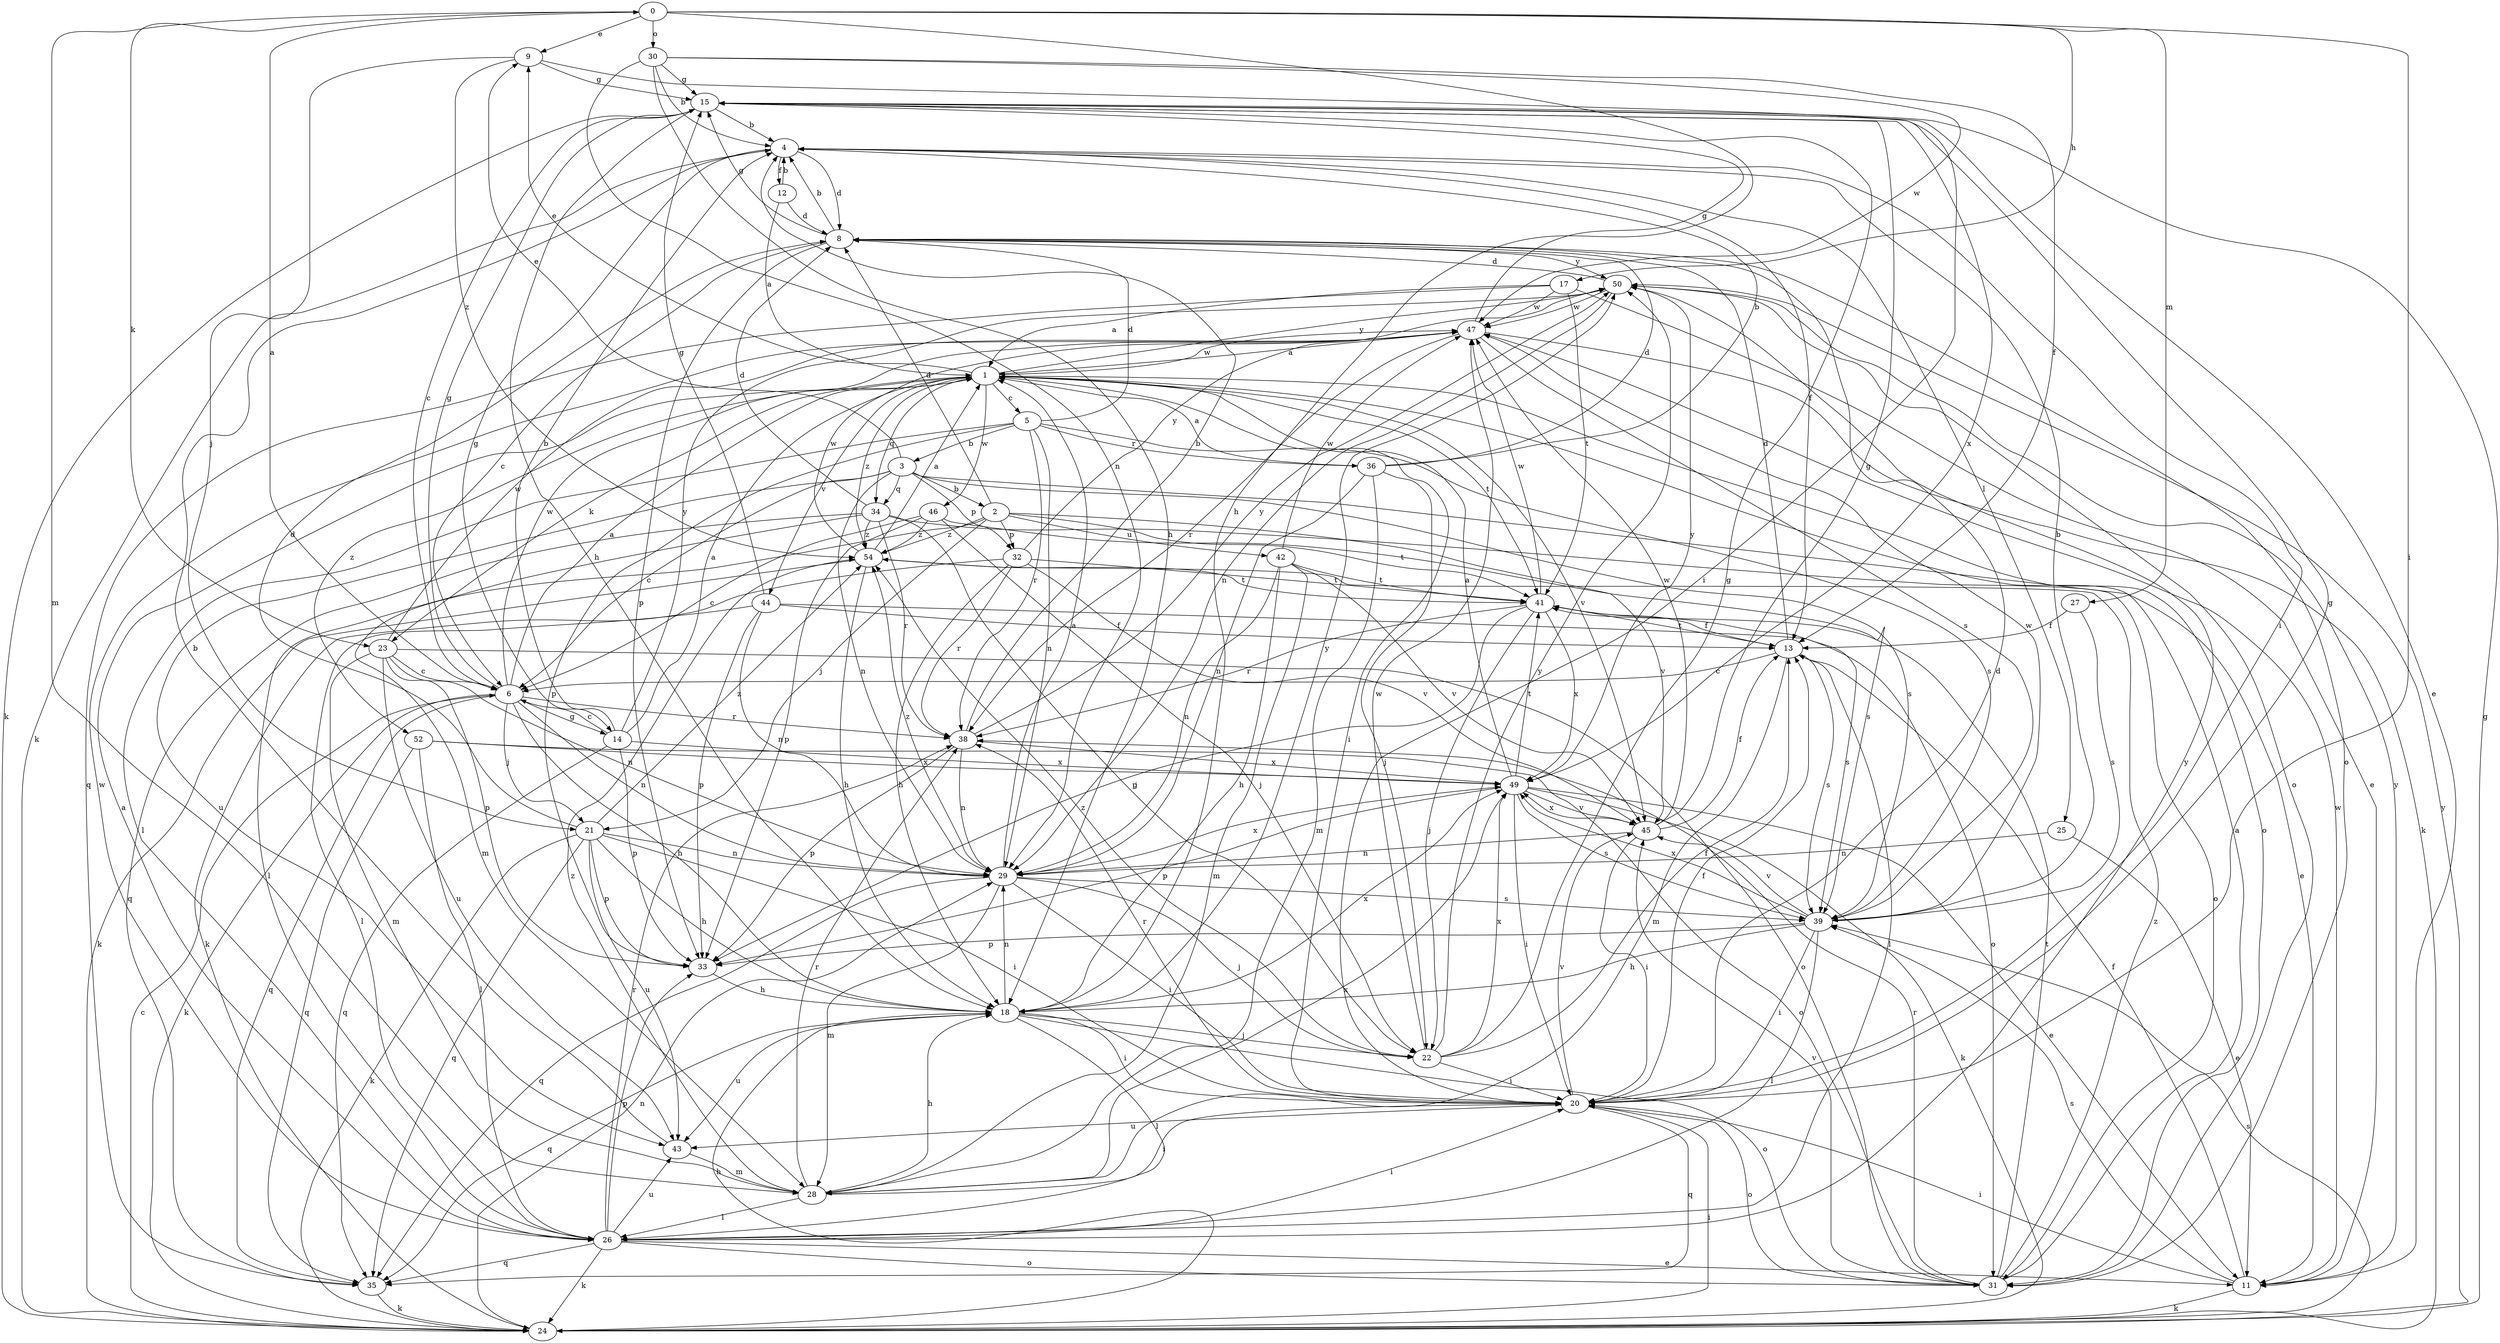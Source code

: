 strict digraph  {
0;
1;
2;
3;
4;
5;
6;
8;
9;
11;
12;
13;
14;
15;
17;
18;
20;
21;
22;
23;
24;
25;
26;
27;
28;
29;
30;
31;
32;
33;
34;
35;
36;
38;
39;
41;
42;
43;
44;
45;
46;
47;
49;
50;
52;
54;
0 -> 9  [label=e];
0 -> 17  [label=h];
0 -> 18  [label=h];
0 -> 20  [label=i];
0 -> 23  [label=k];
0 -> 27  [label=m];
0 -> 28  [label=m];
0 -> 30  [label=o];
1 -> 5  [label=c];
1 -> 9  [label=e];
1 -> 20  [label=i];
1 -> 23  [label=k];
1 -> 31  [label=o];
1 -> 34  [label=q];
1 -> 41  [label=t];
1 -> 44  [label=v];
1 -> 45  [label=v];
1 -> 46  [label=w];
1 -> 47  [label=w];
1 -> 50  [label=y];
1 -> 52  [label=z];
1 -> 54  [label=z];
2 -> 8  [label=d];
2 -> 21  [label=j];
2 -> 28  [label=m];
2 -> 32  [label=p];
2 -> 41  [label=t];
2 -> 42  [label=u];
2 -> 45  [label=v];
2 -> 54  [label=z];
3 -> 2  [label=b];
3 -> 6  [label=c];
3 -> 9  [label=e];
3 -> 11  [label=e];
3 -> 29  [label=n];
3 -> 32  [label=p];
3 -> 34  [label=q];
3 -> 39  [label=s];
3 -> 43  [label=u];
4 -> 8  [label=d];
4 -> 12  [label=f];
4 -> 13  [label=f];
4 -> 14  [label=g];
4 -> 20  [label=i];
4 -> 24  [label=k];
4 -> 25  [label=l];
5 -> 3  [label=b];
5 -> 8  [label=d];
5 -> 26  [label=l];
5 -> 29  [label=n];
5 -> 33  [label=p];
5 -> 36  [label=r];
5 -> 38  [label=r];
5 -> 39  [label=s];
6 -> 0  [label=a];
6 -> 1  [label=a];
6 -> 14  [label=g];
6 -> 15  [label=g];
6 -> 18  [label=h];
6 -> 21  [label=j];
6 -> 24  [label=k];
6 -> 29  [label=n];
6 -> 35  [label=q];
6 -> 38  [label=r];
6 -> 47  [label=w];
8 -> 4  [label=b];
8 -> 6  [label=c];
8 -> 15  [label=g];
8 -> 31  [label=o];
8 -> 33  [label=p];
8 -> 50  [label=y];
9 -> 15  [label=g];
9 -> 20  [label=i];
9 -> 21  [label=j];
9 -> 54  [label=z];
11 -> 13  [label=f];
11 -> 20  [label=i];
11 -> 24  [label=k];
11 -> 39  [label=s];
11 -> 47  [label=w];
11 -> 50  [label=y];
12 -> 1  [label=a];
12 -> 4  [label=b];
12 -> 8  [label=d];
13 -> 6  [label=c];
13 -> 8  [label=d];
13 -> 26  [label=l];
13 -> 28  [label=m];
13 -> 39  [label=s];
13 -> 41  [label=t];
14 -> 1  [label=a];
14 -> 4  [label=b];
14 -> 6  [label=c];
14 -> 33  [label=p];
14 -> 35  [label=q];
14 -> 49  [label=x];
14 -> 50  [label=y];
15 -> 4  [label=b];
15 -> 6  [label=c];
15 -> 11  [label=e];
15 -> 18  [label=h];
15 -> 24  [label=k];
15 -> 49  [label=x];
17 -> 1  [label=a];
17 -> 11  [label=e];
17 -> 35  [label=q];
17 -> 41  [label=t];
17 -> 47  [label=w];
18 -> 20  [label=i];
18 -> 22  [label=j];
18 -> 26  [label=l];
18 -> 29  [label=n];
18 -> 31  [label=o];
18 -> 35  [label=q];
18 -> 43  [label=u];
18 -> 49  [label=x];
18 -> 50  [label=y];
20 -> 8  [label=d];
20 -> 13  [label=f];
20 -> 15  [label=g];
20 -> 31  [label=o];
20 -> 35  [label=q];
20 -> 38  [label=r];
20 -> 43  [label=u];
20 -> 45  [label=v];
21 -> 8  [label=d];
21 -> 18  [label=h];
21 -> 20  [label=i];
21 -> 24  [label=k];
21 -> 29  [label=n];
21 -> 33  [label=p];
21 -> 35  [label=q];
21 -> 43  [label=u];
21 -> 54  [label=z];
22 -> 13  [label=f];
22 -> 15  [label=g];
22 -> 20  [label=i];
22 -> 47  [label=w];
22 -> 49  [label=x];
22 -> 50  [label=y];
22 -> 54  [label=z];
23 -> 6  [label=c];
23 -> 28  [label=m];
23 -> 29  [label=n];
23 -> 31  [label=o];
23 -> 33  [label=p];
23 -> 43  [label=u];
23 -> 47  [label=w];
24 -> 6  [label=c];
24 -> 15  [label=g];
24 -> 18  [label=h];
24 -> 20  [label=i];
24 -> 29  [label=n];
24 -> 39  [label=s];
24 -> 50  [label=y];
25 -> 11  [label=e];
25 -> 29  [label=n];
26 -> 1  [label=a];
26 -> 11  [label=e];
26 -> 20  [label=i];
26 -> 24  [label=k];
26 -> 31  [label=o];
26 -> 33  [label=p];
26 -> 35  [label=q];
26 -> 38  [label=r];
26 -> 43  [label=u];
26 -> 47  [label=w];
26 -> 50  [label=y];
27 -> 13  [label=f];
27 -> 39  [label=s];
28 -> 18  [label=h];
28 -> 20  [label=i];
28 -> 26  [label=l];
28 -> 38  [label=r];
28 -> 49  [label=x];
28 -> 54  [label=z];
29 -> 1  [label=a];
29 -> 20  [label=i];
29 -> 22  [label=j];
29 -> 28  [label=m];
29 -> 35  [label=q];
29 -> 39  [label=s];
29 -> 49  [label=x];
29 -> 54  [label=z];
30 -> 4  [label=b];
30 -> 13  [label=f];
30 -> 15  [label=g];
30 -> 18  [label=h];
30 -> 29  [label=n];
30 -> 47  [label=w];
31 -> 1  [label=a];
31 -> 38  [label=r];
31 -> 41  [label=t];
31 -> 45  [label=v];
31 -> 54  [label=z];
32 -> 18  [label=h];
32 -> 24  [label=k];
32 -> 38  [label=r];
32 -> 41  [label=t];
32 -> 45  [label=v];
32 -> 50  [label=y];
33 -> 18  [label=h];
34 -> 8  [label=d];
34 -> 22  [label=j];
34 -> 26  [label=l];
34 -> 31  [label=o];
34 -> 35  [label=q];
34 -> 38  [label=r];
34 -> 54  [label=z];
35 -> 24  [label=k];
36 -> 1  [label=a];
36 -> 4  [label=b];
36 -> 8  [label=d];
36 -> 22  [label=j];
36 -> 28  [label=m];
36 -> 29  [label=n];
38 -> 4  [label=b];
38 -> 29  [label=n];
38 -> 33  [label=p];
38 -> 49  [label=x];
38 -> 50  [label=y];
39 -> 4  [label=b];
39 -> 18  [label=h];
39 -> 20  [label=i];
39 -> 26  [label=l];
39 -> 33  [label=p];
39 -> 45  [label=v];
39 -> 47  [label=w];
39 -> 49  [label=x];
41 -> 13  [label=f];
41 -> 22  [label=j];
41 -> 33  [label=p];
41 -> 38  [label=r];
41 -> 39  [label=s];
41 -> 47  [label=w];
41 -> 49  [label=x];
42 -> 18  [label=h];
42 -> 28  [label=m];
42 -> 29  [label=n];
42 -> 41  [label=t];
42 -> 45  [label=v];
42 -> 47  [label=w];
43 -> 4  [label=b];
43 -> 28  [label=m];
44 -> 13  [label=f];
44 -> 15  [label=g];
44 -> 26  [label=l];
44 -> 29  [label=n];
44 -> 31  [label=o];
44 -> 33  [label=p];
45 -> 13  [label=f];
45 -> 15  [label=g];
45 -> 20  [label=i];
45 -> 29  [label=n];
45 -> 47  [label=w];
45 -> 49  [label=x];
46 -> 6  [label=c];
46 -> 22  [label=j];
46 -> 33  [label=p];
46 -> 39  [label=s];
46 -> 54  [label=z];
47 -> 1  [label=a];
47 -> 15  [label=g];
47 -> 24  [label=k];
47 -> 38  [label=r];
47 -> 39  [label=s];
49 -> 1  [label=a];
49 -> 11  [label=e];
49 -> 20  [label=i];
49 -> 24  [label=k];
49 -> 33  [label=p];
49 -> 39  [label=s];
49 -> 41  [label=t];
49 -> 45  [label=v];
49 -> 50  [label=y];
50 -> 8  [label=d];
50 -> 29  [label=n];
50 -> 31  [label=o];
50 -> 47  [label=w];
52 -> 26  [label=l];
52 -> 31  [label=o];
52 -> 35  [label=q];
52 -> 49  [label=x];
54 -> 1  [label=a];
54 -> 18  [label=h];
54 -> 24  [label=k];
54 -> 41  [label=t];
54 -> 47  [label=w];
}

